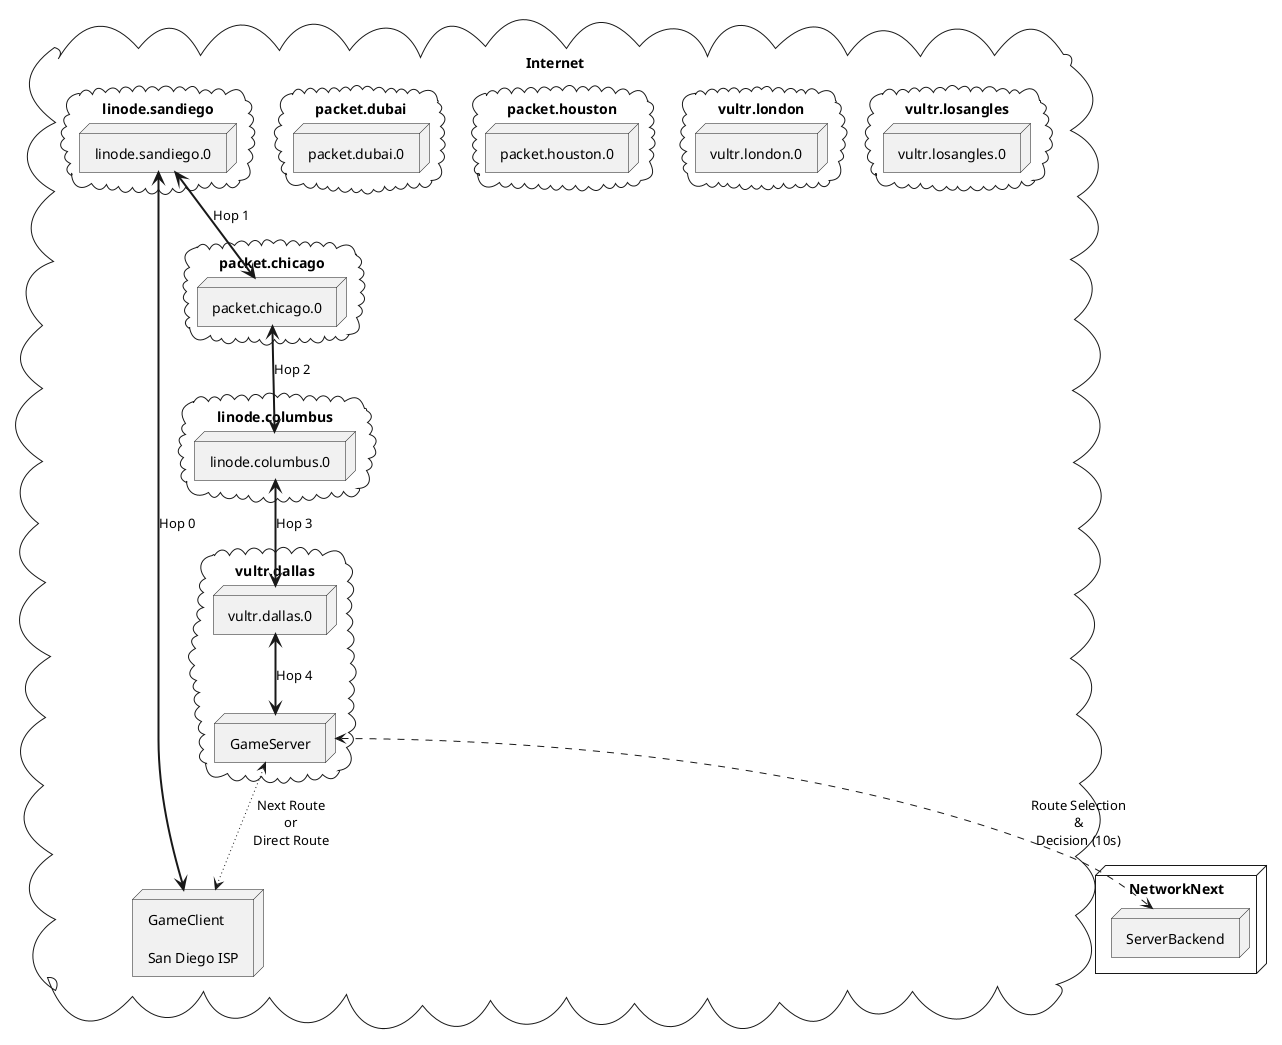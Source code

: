 @startuml
node NetworkNext {
    node ServerBackend
}

cloud Internet {
    cloud vultr.losangles {
        node vultr.losangles.0
    }

    cloud vultr.dallas {
        node vultr.dallas.0
        node GameServer
    }

    cloud vultr.london {
        node vultr.london.0
    }
    
    cloud packet.houston {
        node packet.houston.0
    }

    cloud packet.dubai {
        node packet.dubai.0
    }

    cloud packet.chicago {
        node packet.chicago.0
    }
    
    cloud linode.sandiego {
        node linode.sandiego.0
    }

    cloud linode.columbus {
        node linode.columbus.0
    }

    node GameClient [
    GameClient

    San Diego ISP
]
}

GameServer <..> ServerBackend : Route Selection\n&\nDecision (10s)
GameServer <~~> GameClient : Next Route\nor\nDirect Route
GameClient <==> linode.sandiego.0 : Hop 0
linode.sandiego.0 <==> packet.chicago.0 : Hop 1
packet.chicago.0 <==> linode.columbus.0 : Hop 2
linode.columbus.0 <==> vultr.dallas.0 : Hop 3
vultr.dallas.0 <==> GameServer : Hop 4
@enduml